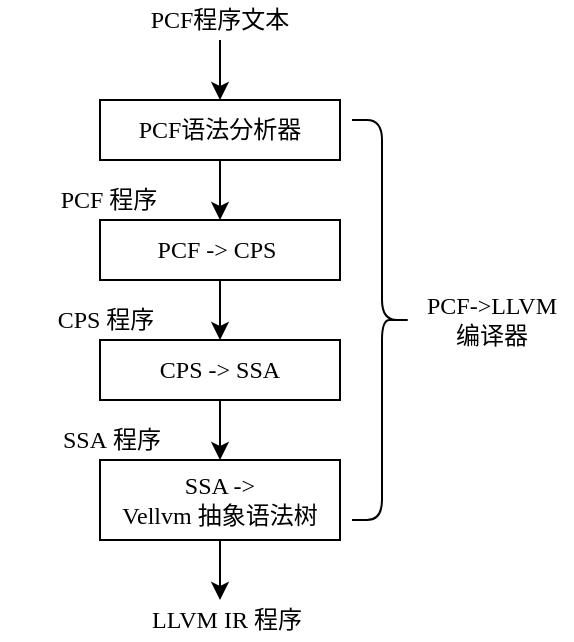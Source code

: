 <mxfile version="15.0.4" type="github">
  <diagram id="eGYkf9uve35rr_MD60P2" name="Page-1">
    <mxGraphModel dx="652" dy="363" grid="1" gridSize="10" guides="1" tooltips="1" connect="1" arrows="1" fold="1" page="1" pageScale="1" pageWidth="827" pageHeight="1169" math="1" shadow="0">
      <root>
        <mxCell id="0" />
        <mxCell id="1" parent="0" />
        <mxCell id="mf0fESU0HonWNACRzm_F-3" value="" style="edgeStyle=orthogonalEdgeStyle;rounded=0;orthogonalLoop=1;jettySize=auto;html=1;" parent="1" source="mf0fESU0HonWNACRzm_F-1" target="mf0fESU0HonWNACRzm_F-2" edge="1">
          <mxGeometry relative="1" as="geometry" />
        </mxCell>
        <mxCell id="mf0fESU0HonWNACRzm_F-1" value="&lt;font face=&quot;Times New Roman&quot;&gt;PCF语法分析器&lt;/font&gt;" style="rounded=0;whiteSpace=wrap;html=1;" parent="1" vertex="1">
          <mxGeometry x="314" y="140" width="120" height="30" as="geometry" />
        </mxCell>
        <mxCell id="mf0fESU0HonWNACRzm_F-5" value="" style="edgeStyle=orthogonalEdgeStyle;rounded=0;orthogonalLoop=1;jettySize=auto;html=1;" parent="1" source="mf0fESU0HonWNACRzm_F-2" target="mf0fESU0HonWNACRzm_F-4" edge="1">
          <mxGeometry relative="1" as="geometry" />
        </mxCell>
        <mxCell id="mf0fESU0HonWNACRzm_F-2" value="&lt;font face=&quot;Times New Roman&quot;&gt;PCF -&amp;gt; CPS&amp;nbsp;&lt;/font&gt;" style="whiteSpace=wrap;html=1;rounded=0;" parent="1" vertex="1">
          <mxGeometry x="314" y="200" width="120" height="30" as="geometry" />
        </mxCell>
        <mxCell id="mf0fESU0HonWNACRzm_F-7" value="" style="edgeStyle=orthogonalEdgeStyle;rounded=0;orthogonalLoop=1;jettySize=auto;html=1;" parent="1" source="mf0fESU0HonWNACRzm_F-4" target="mf0fESU0HonWNACRzm_F-6" edge="1">
          <mxGeometry relative="1" as="geometry" />
        </mxCell>
        <mxCell id="mf0fESU0HonWNACRzm_F-4" value="&lt;font face=&quot;Times New Roman&quot;&gt;CPS -&amp;gt; SSA&lt;/font&gt;" style="whiteSpace=wrap;html=1;rounded=0;" parent="1" vertex="1">
          <mxGeometry x="314" y="260" width="120" height="30" as="geometry" />
        </mxCell>
        <mxCell id="mf0fESU0HonWNACRzm_F-9" value="" style="edgeStyle=orthogonalEdgeStyle;rounded=0;orthogonalLoop=1;jettySize=auto;html=1;" parent="1" source="mf0fESU0HonWNACRzm_F-6" edge="1">
          <mxGeometry relative="1" as="geometry">
            <mxPoint x="374" y="390" as="targetPoint" />
          </mxGeometry>
        </mxCell>
        <mxCell id="mf0fESU0HonWNACRzm_F-6" value="&lt;font face=&quot;Times New Roman&quot;&gt;SSA -&amp;gt; &lt;br&gt;Vellvm 抽象语法树&lt;/font&gt;" style="whiteSpace=wrap;html=1;rounded=0;" parent="1" vertex="1">
          <mxGeometry x="314" y="320" width="120" height="40" as="geometry" />
        </mxCell>
        <mxCell id="mf0fESU0HonWNACRzm_F-10" value="" style="shape=curlyBracket;whiteSpace=wrap;html=1;rounded=1;flipH=1;" parent="1" vertex="1">
          <mxGeometry x="440" y="150" width="30" height="200" as="geometry" />
        </mxCell>
        <mxCell id="mf0fESU0HonWNACRzm_F-11" value="&lt;font face=&quot;Times New Roman&quot;&gt;PCF-&amp;gt;LLVM&lt;br&gt;编译器&lt;/font&gt;" style="text;html=1;strokeColor=none;fillColor=none;align=center;verticalAlign=middle;whiteSpace=wrap;rounded=0;" parent="1" vertex="1">
          <mxGeometry x="470" y="235" width="80" height="30" as="geometry" />
        </mxCell>
        <mxCell id="mf0fESU0HonWNACRzm_F-15" value="" style="edgeStyle=orthogonalEdgeStyle;rounded=0;orthogonalLoop=1;jettySize=auto;html=1;" parent="1" source="mf0fESU0HonWNACRzm_F-14" target="mf0fESU0HonWNACRzm_F-1" edge="1">
          <mxGeometry relative="1" as="geometry" />
        </mxCell>
        <mxCell id="mf0fESU0HonWNACRzm_F-14" value="&lt;font face=&quot;Times New Roman&quot;&gt;PCF程序&lt;/font&gt;文本" style="text;html=1;strokeColor=none;fillColor=none;align=center;verticalAlign=middle;whiteSpace=wrap;rounded=0;" parent="1" vertex="1">
          <mxGeometry x="299" y="90" width="150" height="20" as="geometry" />
        </mxCell>
        <mxCell id="mf0fESU0HonWNACRzm_F-16" value="&lt;font face=&quot;Times New Roman&quot;&gt;PCF 程序&amp;nbsp;&lt;/font&gt;" style="text;html=1;strokeColor=none;fillColor=none;align=center;verticalAlign=middle;whiteSpace=wrap;rounded=0;" parent="1" vertex="1">
          <mxGeometry x="286.75" y="180" width="65.5" height="20" as="geometry" />
        </mxCell>
        <mxCell id="mf0fESU0HonWNACRzm_F-17" value="&lt;font face=&quot;Times New Roman&quot;&gt;CPS 程序&lt;/font&gt;" style="text;html=1;strokeColor=none;fillColor=none;align=center;verticalAlign=middle;whiteSpace=wrap;rounded=0;" parent="1" vertex="1">
          <mxGeometry x="282.25" y="240" width="70" height="20" as="geometry" />
        </mxCell>
        <mxCell id="mf0fESU0HonWNACRzm_F-19" value="&lt;font face=&quot;Times New Roman&quot;&gt;SSA&amp;nbsp;&lt;/font&gt;程序" style="text;html=1;strokeColor=none;fillColor=none;align=center;verticalAlign=middle;whiteSpace=wrap;rounded=0;" parent="1" vertex="1">
          <mxGeometry x="264.5" y="300" width="110" height="20" as="geometry" />
        </mxCell>
        <mxCell id="mf0fESU0HonWNACRzm_F-20" value="&lt;font face=&quot;Times New Roman&quot;&gt;LLVM IR 程序&amp;nbsp;&lt;/font&gt;" style="text;html=1;strokeColor=none;fillColor=none;align=center;verticalAlign=middle;whiteSpace=wrap;rounded=0;" parent="1" vertex="1">
          <mxGeometry x="314" y="390" width="130" height="20" as="geometry" />
        </mxCell>
        <mxCell id="7wzUPQURmtUSQ00mcVvC-1" style="edgeStyle=orthogonalEdgeStyle;rounded=0;orthogonalLoop=1;jettySize=auto;html=1;exitX=0.5;exitY=1;exitDx=0;exitDy=0;" parent="1" source="mf0fESU0HonWNACRzm_F-17" target="mf0fESU0HonWNACRzm_F-17" edge="1">
          <mxGeometry relative="1" as="geometry" />
        </mxCell>
      </root>
    </mxGraphModel>
  </diagram>
</mxfile>
